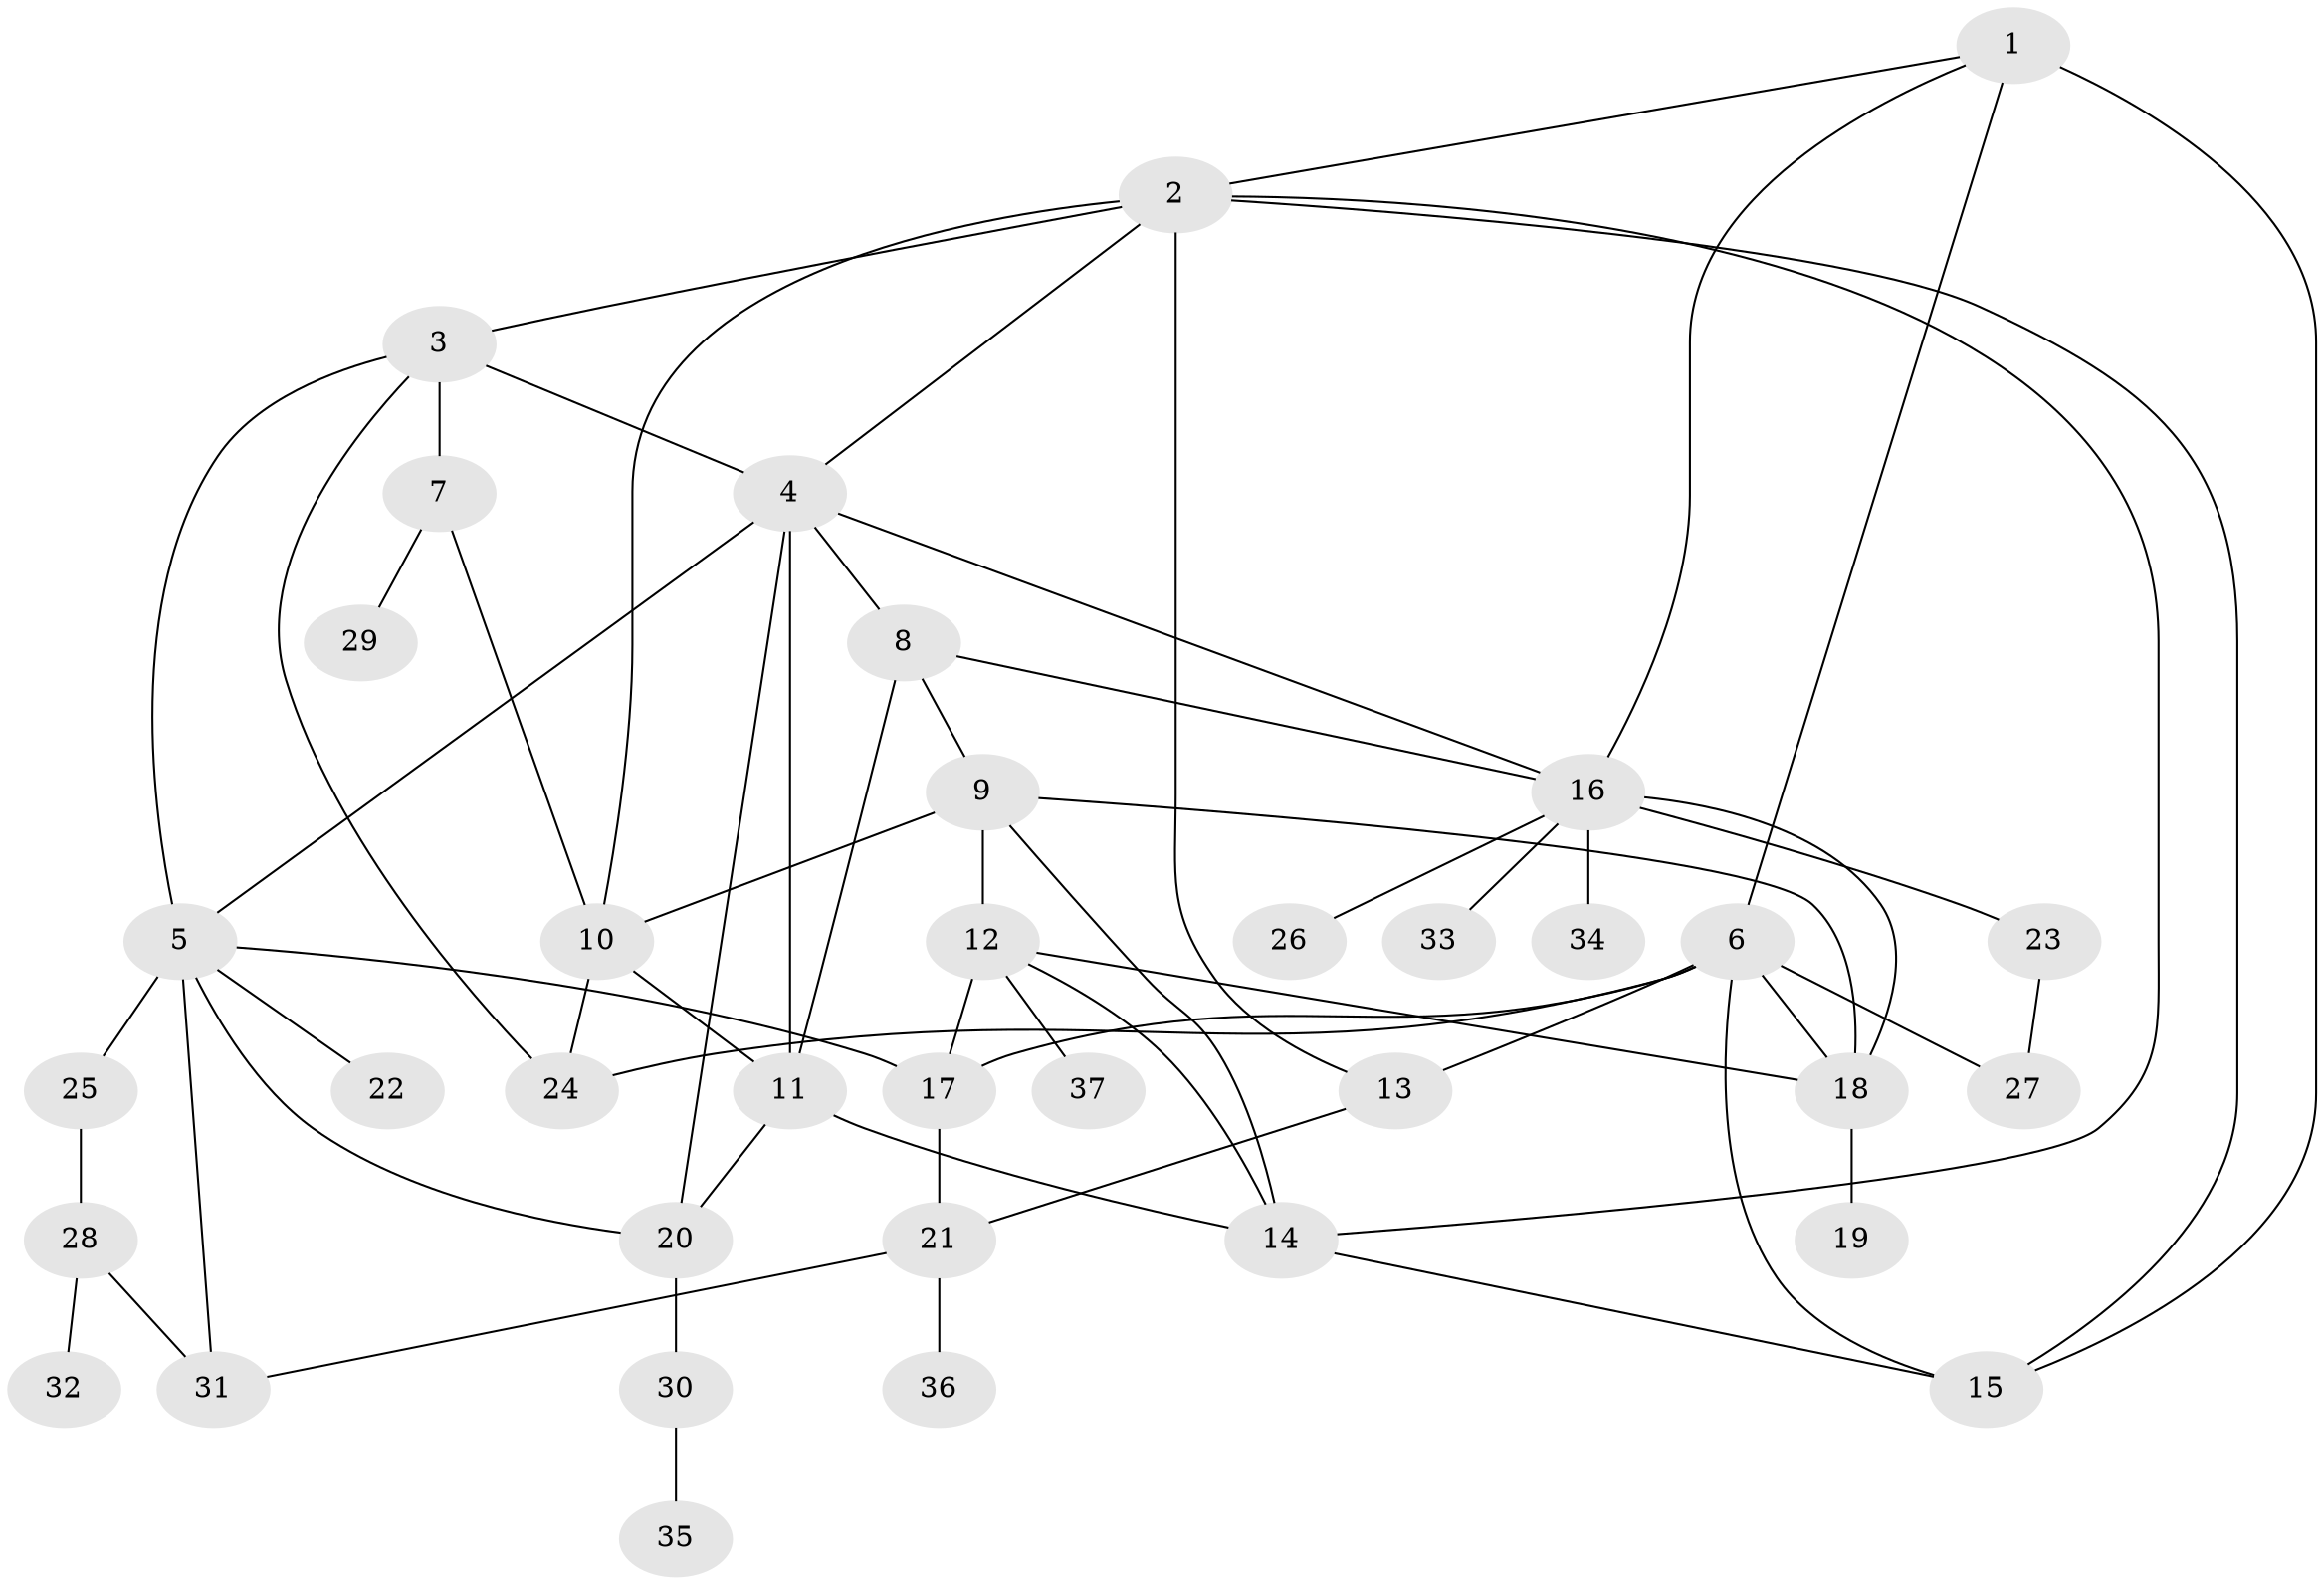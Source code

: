 // original degree distribution, {4: 0.10810810810810811, 6: 0.06756756756756757, 3: 0.21621621621621623, 2: 0.2972972972972973, 5: 0.08108108108108109, 8: 0.013513513513513514, 1: 0.21621621621621623}
// Generated by graph-tools (version 1.1) at 2025/48/03/04/25 22:48:42]
// undirected, 37 vertices, 64 edges
graph export_dot {
  node [color=gray90,style=filled];
  1;
  2;
  3;
  4;
  5;
  6;
  7;
  8;
  9;
  10;
  11;
  12;
  13;
  14;
  15;
  16;
  17;
  18;
  19;
  20;
  21;
  22;
  23;
  24;
  25;
  26;
  27;
  28;
  29;
  30;
  31;
  32;
  33;
  34;
  35;
  36;
  37;
  1 -- 2 [weight=1.0];
  1 -- 6 [weight=1.0];
  1 -- 15 [weight=1.0];
  1 -- 16 [weight=1.0];
  2 -- 3 [weight=1.0];
  2 -- 4 [weight=1.0];
  2 -- 10 [weight=1.0];
  2 -- 13 [weight=1.0];
  2 -- 14 [weight=1.0];
  2 -- 15 [weight=1.0];
  3 -- 4 [weight=1.0];
  3 -- 5 [weight=1.0];
  3 -- 7 [weight=1.0];
  3 -- 24 [weight=1.0];
  4 -- 5 [weight=1.0];
  4 -- 8 [weight=2.0];
  4 -- 11 [weight=2.0];
  4 -- 16 [weight=1.0];
  4 -- 20 [weight=1.0];
  5 -- 17 [weight=1.0];
  5 -- 20 [weight=1.0];
  5 -- 22 [weight=1.0];
  5 -- 25 [weight=1.0];
  5 -- 31 [weight=1.0];
  6 -- 13 [weight=1.0];
  6 -- 15 [weight=1.0];
  6 -- 17 [weight=2.0];
  6 -- 18 [weight=1.0];
  6 -- 24 [weight=1.0];
  6 -- 27 [weight=1.0];
  7 -- 10 [weight=1.0];
  7 -- 29 [weight=1.0];
  8 -- 9 [weight=1.0];
  8 -- 11 [weight=1.0];
  8 -- 16 [weight=1.0];
  9 -- 10 [weight=1.0];
  9 -- 12 [weight=1.0];
  9 -- 14 [weight=1.0];
  9 -- 18 [weight=1.0];
  10 -- 11 [weight=1.0];
  10 -- 24 [weight=1.0];
  11 -- 14 [weight=1.0];
  11 -- 20 [weight=1.0];
  12 -- 14 [weight=1.0];
  12 -- 17 [weight=1.0];
  12 -- 18 [weight=1.0];
  12 -- 37 [weight=1.0];
  13 -- 21 [weight=1.0];
  14 -- 15 [weight=1.0];
  16 -- 18 [weight=2.0];
  16 -- 23 [weight=1.0];
  16 -- 26 [weight=1.0];
  16 -- 33 [weight=1.0];
  16 -- 34 [weight=1.0];
  17 -- 21 [weight=1.0];
  18 -- 19 [weight=1.0];
  20 -- 30 [weight=1.0];
  21 -- 31 [weight=1.0];
  21 -- 36 [weight=1.0];
  23 -- 27 [weight=1.0];
  25 -- 28 [weight=1.0];
  28 -- 31 [weight=1.0];
  28 -- 32 [weight=1.0];
  30 -- 35 [weight=1.0];
}
